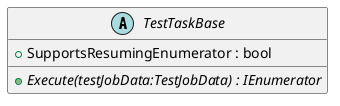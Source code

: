 @startuml
abstract class TestTaskBase {
    + SupportsResumingEnumerator : bool
    + {abstract} Execute(testJobData:TestJobData) : IEnumerator
}
@enduml

